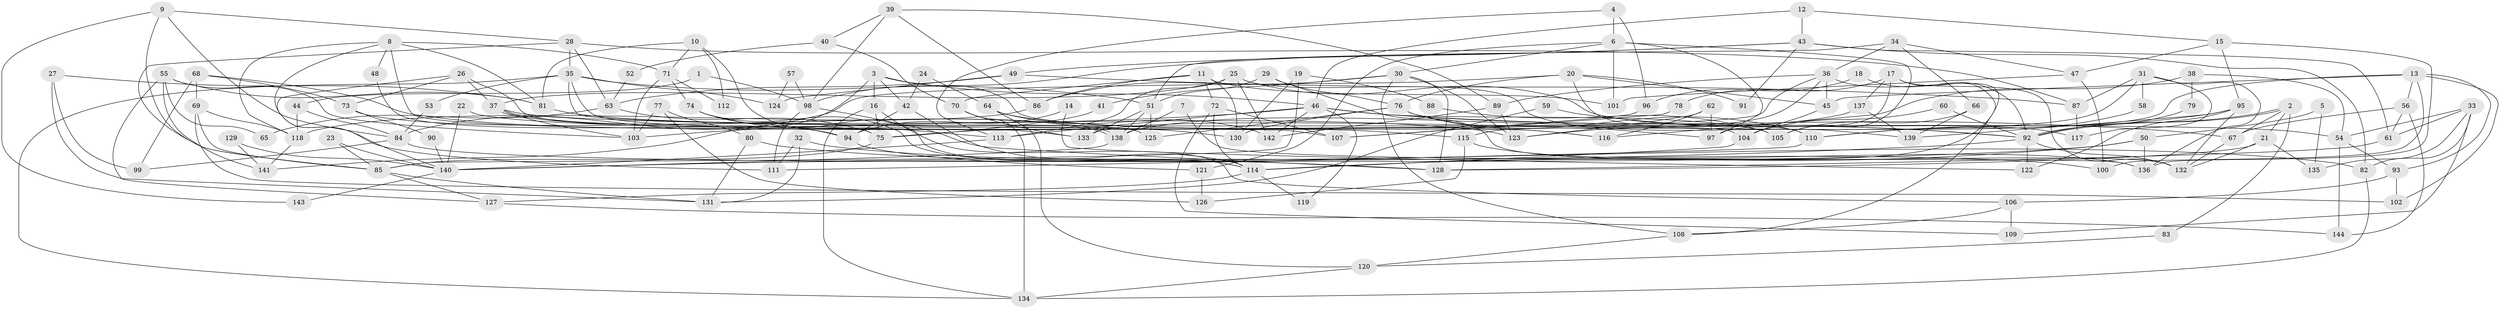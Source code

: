 // Generated by graph-tools (version 1.1) at 2025/50/03/09/25 03:50:07]
// undirected, 144 vertices, 288 edges
graph export_dot {
graph [start="1"]
  node [color=gray90,style=filled];
  1;
  2;
  3;
  4;
  5;
  6;
  7;
  8;
  9;
  10;
  11;
  12;
  13;
  14;
  15;
  16;
  17;
  18;
  19;
  20;
  21;
  22;
  23;
  24;
  25;
  26;
  27;
  28;
  29;
  30;
  31;
  32;
  33;
  34;
  35;
  36;
  37;
  38;
  39;
  40;
  41;
  42;
  43;
  44;
  45;
  46;
  47;
  48;
  49;
  50;
  51;
  52;
  53;
  54;
  55;
  56;
  57;
  58;
  59;
  60;
  61;
  62;
  63;
  64;
  65;
  66;
  67;
  68;
  69;
  70;
  71;
  72;
  73;
  74;
  75;
  76;
  77;
  78;
  79;
  80;
  81;
  82;
  83;
  84;
  85;
  86;
  87;
  88;
  89;
  90;
  91;
  92;
  93;
  94;
  95;
  96;
  97;
  98;
  99;
  100;
  101;
  102;
  103;
  104;
  105;
  106;
  107;
  108;
  109;
  110;
  111;
  112;
  113;
  114;
  115;
  116;
  117;
  118;
  119;
  120;
  121;
  122;
  123;
  124;
  125;
  126;
  127;
  128;
  129;
  130;
  131;
  132;
  133;
  134;
  135;
  136;
  137;
  138;
  139;
  140;
  141;
  142;
  143;
  144;
  1 -- 98;
  1 -- 44;
  2 -- 67;
  2 -- 92;
  2 -- 92;
  2 -- 21;
  2 -- 83;
  3 -- 46;
  3 -- 16;
  3 -- 42;
  3 -- 116;
  3 -- 141;
  4 -- 113;
  4 -- 6;
  4 -- 96;
  5 -- 50;
  5 -- 135;
  6 -- 101;
  6 -- 97;
  6 -- 30;
  6 -- 105;
  6 -- 121;
  7 -- 138;
  7 -- 136;
  8 -- 111;
  8 -- 133;
  8 -- 48;
  8 -- 71;
  8 -- 81;
  8 -- 118;
  9 -- 28;
  9 -- 85;
  9 -- 84;
  9 -- 143;
  10 -- 114;
  10 -- 81;
  10 -- 71;
  10 -- 112;
  11 -- 86;
  11 -- 130;
  11 -- 70;
  11 -- 72;
  11 -- 101;
  12 -- 43;
  12 -- 46;
  12 -- 15;
  13 -- 93;
  13 -- 56;
  13 -- 45;
  13 -- 100;
  13 -- 102;
  13 -- 115;
  14 -- 122;
  14 -- 94;
  15 -- 136;
  15 -- 47;
  15 -- 95;
  16 -- 75;
  16 -- 134;
  16 -- 106;
  17 -- 114;
  17 -- 132;
  17 -- 78;
  17 -- 97;
  17 -- 137;
  18 -- 92;
  18 -- 96;
  19 -- 85;
  19 -- 130;
  19 -- 88;
  20 -- 76;
  20 -- 84;
  20 -- 45;
  20 -- 91;
  20 -- 110;
  21 -- 132;
  21 -- 128;
  21 -- 135;
  22 -- 140;
  22 -- 115;
  23 -- 85;
  23 -- 140;
  24 -- 64;
  24 -- 42;
  25 -- 37;
  25 -- 113;
  25 -- 117;
  25 -- 139;
  25 -- 142;
  26 -- 140;
  26 -- 37;
  26 -- 73;
  26 -- 125;
  27 -- 131;
  27 -- 99;
  27 -- 81;
  28 -- 87;
  28 -- 63;
  28 -- 35;
  28 -- 85;
  29 -- 132;
  29 -- 76;
  29 -- 51;
  30 -- 123;
  30 -- 41;
  30 -- 86;
  30 -- 108;
  30 -- 128;
  31 -- 136;
  31 -- 133;
  31 -- 58;
  31 -- 87;
  31 -- 117;
  32 -- 111;
  32 -- 82;
  32 -- 131;
  33 -- 109;
  33 -- 54;
  33 -- 61;
  33 -- 82;
  33 -- 135;
  34 -- 51;
  34 -- 36;
  34 -- 47;
  34 -- 66;
  35 -- 134;
  35 -- 51;
  35 -- 53;
  35 -- 104;
  35 -- 107;
  35 -- 124;
  36 -- 45;
  36 -- 123;
  36 -- 75;
  36 -- 89;
  36 -- 108;
  37 -- 54;
  37 -- 138;
  37 -- 138;
  37 -- 103;
  38 -- 54;
  38 -- 116;
  38 -- 79;
  39 -- 89;
  39 -- 86;
  39 -- 40;
  39 -- 98;
  40 -- 70;
  40 -- 52;
  41 -- 75;
  42 -- 114;
  42 -- 94;
  43 -- 61;
  43 -- 98;
  43 -- 49;
  43 -- 82;
  43 -- 91;
  44 -- 118;
  44 -- 84;
  45 -- 104;
  46 -- 105;
  46 -- 103;
  46 -- 67;
  46 -- 92;
  46 -- 113;
  46 -- 119;
  46 -- 142;
  47 -- 100;
  47 -- 101;
  48 -- 75;
  49 -- 87;
  49 -- 63;
  49 -- 124;
  50 -- 114;
  50 -- 140;
  50 -- 136;
  51 -- 125;
  51 -- 133;
  51 -- 138;
  52 -- 63;
  53 -- 84;
  54 -- 144;
  54 -- 93;
  55 -- 103;
  55 -- 81;
  55 -- 65;
  55 -- 127;
  55 -- 141;
  56 -- 61;
  56 -- 67;
  56 -- 144;
  57 -- 124;
  57 -- 98;
  58 -- 110;
  59 -- 131;
  59 -- 92;
  60 -- 104;
  60 -- 92;
  61 -- 128;
  62 -- 97;
  62 -- 123;
  62 -- 116;
  63 -- 75;
  63 -- 65;
  64 -- 116;
  64 -- 142;
  64 -- 120;
  66 -- 139;
  66 -- 105;
  67 -- 132;
  68 -- 69;
  68 -- 73;
  68 -- 99;
  68 -- 130;
  69 -- 85;
  69 -- 118;
  69 -- 102;
  70 -- 134;
  70 -- 133;
  71 -- 74;
  71 -- 103;
  71 -- 112;
  72 -- 114;
  72 -- 107;
  72 -- 109;
  73 -- 94;
  73 -- 90;
  74 -- 113;
  74 -- 94;
  74 -- 114;
  75 -- 85;
  76 -- 125;
  76 -- 110;
  76 -- 97;
  76 -- 130;
  77 -- 80;
  77 -- 103;
  77 -- 126;
  78 -- 107;
  79 -- 92;
  80 -- 131;
  80 -- 100;
  81 -- 123;
  82 -- 134;
  83 -- 120;
  84 -- 128;
  84 -- 99;
  85 -- 127;
  85 -- 131;
  86 -- 118;
  87 -- 117;
  88 -- 105;
  89 -- 142;
  89 -- 123;
  90 -- 140;
  92 -- 122;
  92 -- 132;
  92 -- 140;
  93 -- 102;
  93 -- 106;
  94 -- 121;
  95 -- 139;
  95 -- 110;
  95 -- 122;
  95 -- 132;
  96 -- 107;
  98 -- 128;
  98 -- 111;
  104 -- 114;
  106 -- 108;
  106 -- 109;
  108 -- 120;
  110 -- 111;
  113 -- 140;
  114 -- 119;
  114 -- 127;
  115 -- 126;
  115 -- 136;
  118 -- 141;
  120 -- 134;
  121 -- 126;
  127 -- 144;
  129 -- 141;
  129 -- 140;
  137 -- 138;
  137 -- 139;
  138 -- 140;
  140 -- 143;
}
